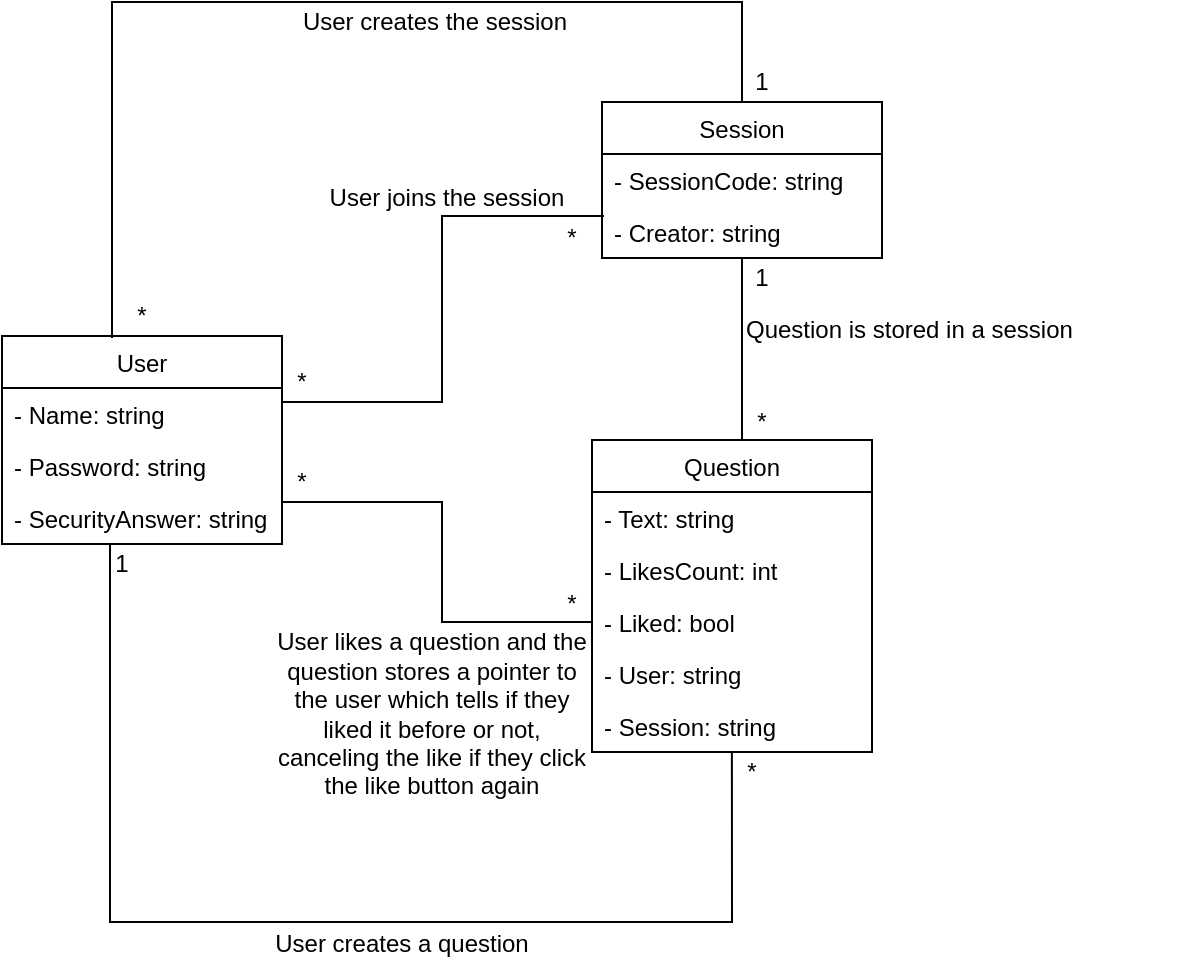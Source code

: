 <mxfile version="12.4.1" type="device" pages="1"><diagram id="Pmic6il6kIwQ2ITUCEER" name="Page-1"><mxGraphModel dx="854" dy="468" grid="1" gridSize="10" guides="1" tooltips="1" connect="1" arrows="1" fold="1" page="1" pageScale="1" pageWidth="850" pageHeight="1100" math="0" shadow="0"><root><mxCell id="0"/><mxCell id="1" parent="0"/><mxCell id="FlYtLZtc9c9Fzuj_2VMz-21" value="" style="endArrow=none;html=1;spacing=2;" edge="1" parent="1"><mxGeometry width="50" height="50" relative="1" as="geometry"><mxPoint x="430" y="138" as="sourcePoint"/><mxPoint x="430" y="229" as="targetPoint"/></mxGeometry></mxCell><mxCell id="FlYtLZtc9c9Fzuj_2VMz-2" value="User" style="swimlane;fontStyle=0;childLayout=stackLayout;horizontal=1;startSize=26;fillColor=none;horizontalStack=0;resizeParent=1;resizeParentMax=0;resizeLast=0;collapsible=1;marginBottom=0;" vertex="1" parent="1"><mxGeometry x="60" y="177" width="140" height="104" as="geometry"/></mxCell><mxCell id="FlYtLZtc9c9Fzuj_2VMz-3" value="- Name: string" style="text;strokeColor=none;fillColor=none;align=left;verticalAlign=top;spacingLeft=4;spacingRight=4;overflow=hidden;rotatable=0;points=[[0,0.5],[1,0.5]];portConstraint=eastwest;" vertex="1" parent="FlYtLZtc9c9Fzuj_2VMz-2"><mxGeometry y="26" width="140" height="26" as="geometry"/></mxCell><mxCell id="FlYtLZtc9c9Fzuj_2VMz-4" value="- Password: string" style="text;strokeColor=none;fillColor=none;align=left;verticalAlign=top;spacingLeft=4;spacingRight=4;overflow=hidden;rotatable=0;points=[[0,0.5],[1,0.5]];portConstraint=eastwest;" vertex="1" parent="FlYtLZtc9c9Fzuj_2VMz-2"><mxGeometry y="52" width="140" height="26" as="geometry"/></mxCell><mxCell id="FlYtLZtc9c9Fzuj_2VMz-5" value="- SecurityAnswer: string" style="text;strokeColor=none;fillColor=none;align=left;verticalAlign=top;spacingLeft=4;spacingRight=4;overflow=hidden;rotatable=0;points=[[0,0.5],[1,0.5]];portConstraint=eastwest;" vertex="1" parent="FlYtLZtc9c9Fzuj_2VMz-2"><mxGeometry y="78" width="140" height="26" as="geometry"/></mxCell><mxCell id="FlYtLZtc9c9Fzuj_2VMz-6" value="Session" style="swimlane;fontStyle=0;childLayout=stackLayout;horizontal=1;startSize=26;fillColor=none;horizontalStack=0;resizeParent=1;resizeParentMax=0;resizeLast=0;collapsible=1;marginBottom=0;" vertex="1" parent="1"><mxGeometry x="360" y="60" width="140" height="78" as="geometry"/></mxCell><mxCell id="FlYtLZtc9c9Fzuj_2VMz-7" value="- SessionCode: string" style="text;strokeColor=none;fillColor=none;align=left;verticalAlign=top;spacingLeft=4;spacingRight=4;overflow=hidden;rotatable=0;points=[[0,0.5],[1,0.5]];portConstraint=eastwest;" vertex="1" parent="FlYtLZtc9c9Fzuj_2VMz-6"><mxGeometry y="26" width="140" height="26" as="geometry"/></mxCell><mxCell id="FlYtLZtc9c9Fzuj_2VMz-8" value="- Creator: string" style="text;strokeColor=none;fillColor=none;align=left;verticalAlign=top;spacingLeft=4;spacingRight=4;overflow=hidden;rotatable=0;points=[[0,0.5],[1,0.5]];portConstraint=eastwest;" vertex="1" parent="FlYtLZtc9c9Fzuj_2VMz-6"><mxGeometry y="52" width="140" height="26" as="geometry"/></mxCell><mxCell id="FlYtLZtc9c9Fzuj_2VMz-10" value="Question" style="swimlane;fontStyle=0;childLayout=stackLayout;horizontal=1;startSize=26;fillColor=none;horizontalStack=0;resizeParent=1;resizeParentMax=0;resizeLast=0;collapsible=1;marginBottom=0;" vertex="1" parent="1"><mxGeometry x="355" y="229" width="140" height="156" as="geometry"/></mxCell><mxCell id="FlYtLZtc9c9Fzuj_2VMz-11" value="- Text: string" style="text;strokeColor=none;fillColor=none;align=left;verticalAlign=top;spacingLeft=4;spacingRight=4;overflow=hidden;rotatable=0;points=[[0,0.5],[1,0.5]];portConstraint=eastwest;" vertex="1" parent="FlYtLZtc9c9Fzuj_2VMz-10"><mxGeometry y="26" width="140" height="26" as="geometry"/></mxCell><mxCell id="FlYtLZtc9c9Fzuj_2VMz-12" value="- LikesCount: int" style="text;strokeColor=none;fillColor=none;align=left;verticalAlign=top;spacingLeft=4;spacingRight=4;overflow=hidden;rotatable=0;points=[[0,0.5],[1,0.5]];portConstraint=eastwest;" vertex="1" parent="FlYtLZtc9c9Fzuj_2VMz-10"><mxGeometry y="52" width="140" height="26" as="geometry"/></mxCell><mxCell id="FlYtLZtc9c9Fzuj_2VMz-13" value="- Liked: bool" style="text;strokeColor=none;fillColor=none;align=left;verticalAlign=top;spacingLeft=4;spacingRight=4;overflow=hidden;rotatable=0;points=[[0,0.5],[1,0.5]];portConstraint=eastwest;" vertex="1" parent="FlYtLZtc9c9Fzuj_2VMz-10"><mxGeometry y="78" width="140" height="26" as="geometry"/></mxCell><mxCell id="FlYtLZtc9c9Fzuj_2VMz-14" value="- User: string" style="text;strokeColor=none;fillColor=none;align=left;verticalAlign=top;spacingLeft=4;spacingRight=4;overflow=hidden;rotatable=0;points=[[0,0.5],[1,0.5]];portConstraint=eastwest;" vertex="1" parent="FlYtLZtc9c9Fzuj_2VMz-10"><mxGeometry y="104" width="140" height="26" as="geometry"/></mxCell><mxCell id="FlYtLZtc9c9Fzuj_2VMz-15" value="- Session: string" style="text;strokeColor=none;fillColor=none;align=left;verticalAlign=top;spacingLeft=4;spacingRight=4;overflow=hidden;rotatable=0;points=[[0,0.5],[1,0.5]];portConstraint=eastwest;" vertex="1" parent="FlYtLZtc9c9Fzuj_2VMz-10"><mxGeometry y="130" width="140" height="26" as="geometry"/></mxCell><mxCell id="FlYtLZtc9c9Fzuj_2VMz-18" value="Question is stored in a session" style="text;html=1;strokeColor=none;fillColor=none;align=left;verticalAlign=middle;whiteSpace=wrap;rounded=0;" vertex="1" parent="1"><mxGeometry x="430" y="163.5" width="220" height="20" as="geometry"/></mxCell><mxCell id="FlYtLZtc9c9Fzuj_2VMz-19" value="" style="endArrow=none;html=1;exitX=0.521;exitY=1.077;exitDx=0;exitDy=0;exitPerimeter=0;rounded=0;" edge="1" parent="1"><mxGeometry width="50" height="50" relative="1" as="geometry"><mxPoint x="424.94" y="385" as="sourcePoint"/><mxPoint x="114" y="281" as="targetPoint"/><Array as="points"><mxPoint x="425" y="470"/><mxPoint x="114" y="470"/></Array></mxGeometry></mxCell><mxCell id="FlYtLZtc9c9Fzuj_2VMz-20" value="User creates a question" style="text;html=1;strokeColor=none;fillColor=none;align=center;verticalAlign=middle;whiteSpace=wrap;rounded=0;" vertex="1" parent="1"><mxGeometry x="185" y="471" width="150" height="20" as="geometry"/></mxCell><mxCell id="FlYtLZtc9c9Fzuj_2VMz-22" value="*" style="text;html=1;strokeColor=none;fillColor=none;align=center;verticalAlign=middle;whiteSpace=wrap;rounded=0;" vertex="1" parent="1"><mxGeometry x="430" y="209.5" width="20" height="20" as="geometry"/></mxCell><mxCell id="FlYtLZtc9c9Fzuj_2VMz-24" value="1" style="text;html=1;strokeColor=none;fillColor=none;align=center;verticalAlign=middle;whiteSpace=wrap;rounded=0;" vertex="1" parent="1"><mxGeometry x="430" y="138" width="20" height="20" as="geometry"/></mxCell><mxCell id="FlYtLZtc9c9Fzuj_2VMz-25" value="1" style="text;html=1;strokeColor=none;fillColor=none;align=center;verticalAlign=middle;whiteSpace=wrap;rounded=0;" vertex="1" parent="1"><mxGeometry x="110" y="281" width="20" height="20" as="geometry"/></mxCell><mxCell id="FlYtLZtc9c9Fzuj_2VMz-26" value="*" style="text;html=1;strokeColor=none;fillColor=none;align=center;verticalAlign=middle;whiteSpace=wrap;rounded=0;" vertex="1" parent="1"><mxGeometry x="425" y="385" width="20" height="20" as="geometry"/></mxCell><mxCell id="FlYtLZtc9c9Fzuj_2VMz-31" value="" style="endArrow=none;html=1;entryX=0;entryY=0.5;entryDx=0;entryDy=0;rounded=0;" edge="1" parent="1" target="FlYtLZtc9c9Fzuj_2VMz-13"><mxGeometry width="50" height="50" relative="1" as="geometry"><mxPoint x="200" y="260" as="sourcePoint"/><mxPoint x="270" y="260" as="targetPoint"/><Array as="points"><mxPoint x="280" y="260"/><mxPoint x="280" y="320"/></Array></mxGeometry></mxCell><mxCell id="FlYtLZtc9c9Fzuj_2VMz-32" value="*" style="text;html=1;strokeColor=none;fillColor=none;align=center;verticalAlign=middle;whiteSpace=wrap;rounded=0;" vertex="1" parent="1"><mxGeometry x="200" y="240" width="20" height="20" as="geometry"/></mxCell><mxCell id="FlYtLZtc9c9Fzuj_2VMz-33" value="*" style="text;html=1;strokeColor=none;fillColor=none;align=center;verticalAlign=middle;whiteSpace=wrap;rounded=0;" vertex="1" parent="1"><mxGeometry x="335" y="301" width="20" height="20" as="geometry"/></mxCell><mxCell id="FlYtLZtc9c9Fzuj_2VMz-34" value="User likes a question and the question stores a pointer to the user which tells if they liked it before or not, canceling the like if they click the like button again" style="text;html=1;strokeColor=none;fillColor=none;align=center;verticalAlign=middle;whiteSpace=wrap;rounded=0;" vertex="1" parent="1"><mxGeometry x="195" y="326" width="160" height="79" as="geometry"/></mxCell><mxCell id="FlYtLZtc9c9Fzuj_2VMz-37" value="" style="endArrow=none;html=1;entryX=0.007;entryY=1.192;entryDx=0;entryDy=0;entryPerimeter=0;rounded=0;" edge="1" parent="1" target="FlYtLZtc9c9Fzuj_2VMz-7"><mxGeometry width="50" height="50" relative="1" as="geometry"><mxPoint x="200" y="210" as="sourcePoint"/><mxPoint x="250" y="163.5" as="targetPoint"/><Array as="points"><mxPoint x="280" y="210"/><mxPoint x="280" y="117"/></Array></mxGeometry></mxCell><mxCell id="FlYtLZtc9c9Fzuj_2VMz-39" value="User joins the session" style="text;html=1;strokeColor=none;fillColor=none;align=center;verticalAlign=middle;whiteSpace=wrap;rounded=0;" vertex="1" parent="1"><mxGeometry x="210" y="98" width="145" height="20" as="geometry"/></mxCell><mxCell id="FlYtLZtc9c9Fzuj_2VMz-40" value="" style="endArrow=none;html=1;entryX=0.5;entryY=0;entryDx=0;entryDy=0;rounded=0;" edge="1" parent="1" target="FlYtLZtc9c9Fzuj_2VMz-6"><mxGeometry width="50" height="50" relative="1" as="geometry"><mxPoint x="115" y="178" as="sourcePoint"/><mxPoint x="115" y="30" as="targetPoint"/><Array as="points"><mxPoint x="115" y="10"/><mxPoint x="430" y="10"/></Array></mxGeometry></mxCell><mxCell id="FlYtLZtc9c9Fzuj_2VMz-41" value="User creates the session" style="text;html=1;strokeColor=none;fillColor=none;align=center;verticalAlign=middle;whiteSpace=wrap;rounded=0;" vertex="1" parent="1"><mxGeometry x="193" y="10" width="167" height="20" as="geometry"/></mxCell><mxCell id="FlYtLZtc9c9Fzuj_2VMz-42" value="1" style="text;html=1;strokeColor=none;fillColor=none;align=center;verticalAlign=middle;whiteSpace=wrap;rounded=0;" vertex="1" parent="1"><mxGeometry x="430" y="40" width="20" height="20" as="geometry"/></mxCell><mxCell id="FlYtLZtc9c9Fzuj_2VMz-43" value="*" style="text;html=1;strokeColor=none;fillColor=none;align=center;verticalAlign=middle;whiteSpace=wrap;rounded=0;" vertex="1" parent="1"><mxGeometry x="120" y="157" width="20" height="20" as="geometry"/></mxCell><mxCell id="FlYtLZtc9c9Fzuj_2VMz-44" value="*" style="text;html=1;strokeColor=none;fillColor=none;align=center;verticalAlign=middle;whiteSpace=wrap;rounded=0;" vertex="1" parent="1"><mxGeometry x="200" y="190" width="20" height="20" as="geometry"/></mxCell><mxCell id="FlYtLZtc9c9Fzuj_2VMz-45" value="*" style="text;html=1;strokeColor=none;fillColor=none;align=center;verticalAlign=middle;whiteSpace=wrap;rounded=0;" vertex="1" parent="1"><mxGeometry x="335" y="118" width="20" height="20" as="geometry"/></mxCell></root></mxGraphModel></diagram></mxfile>